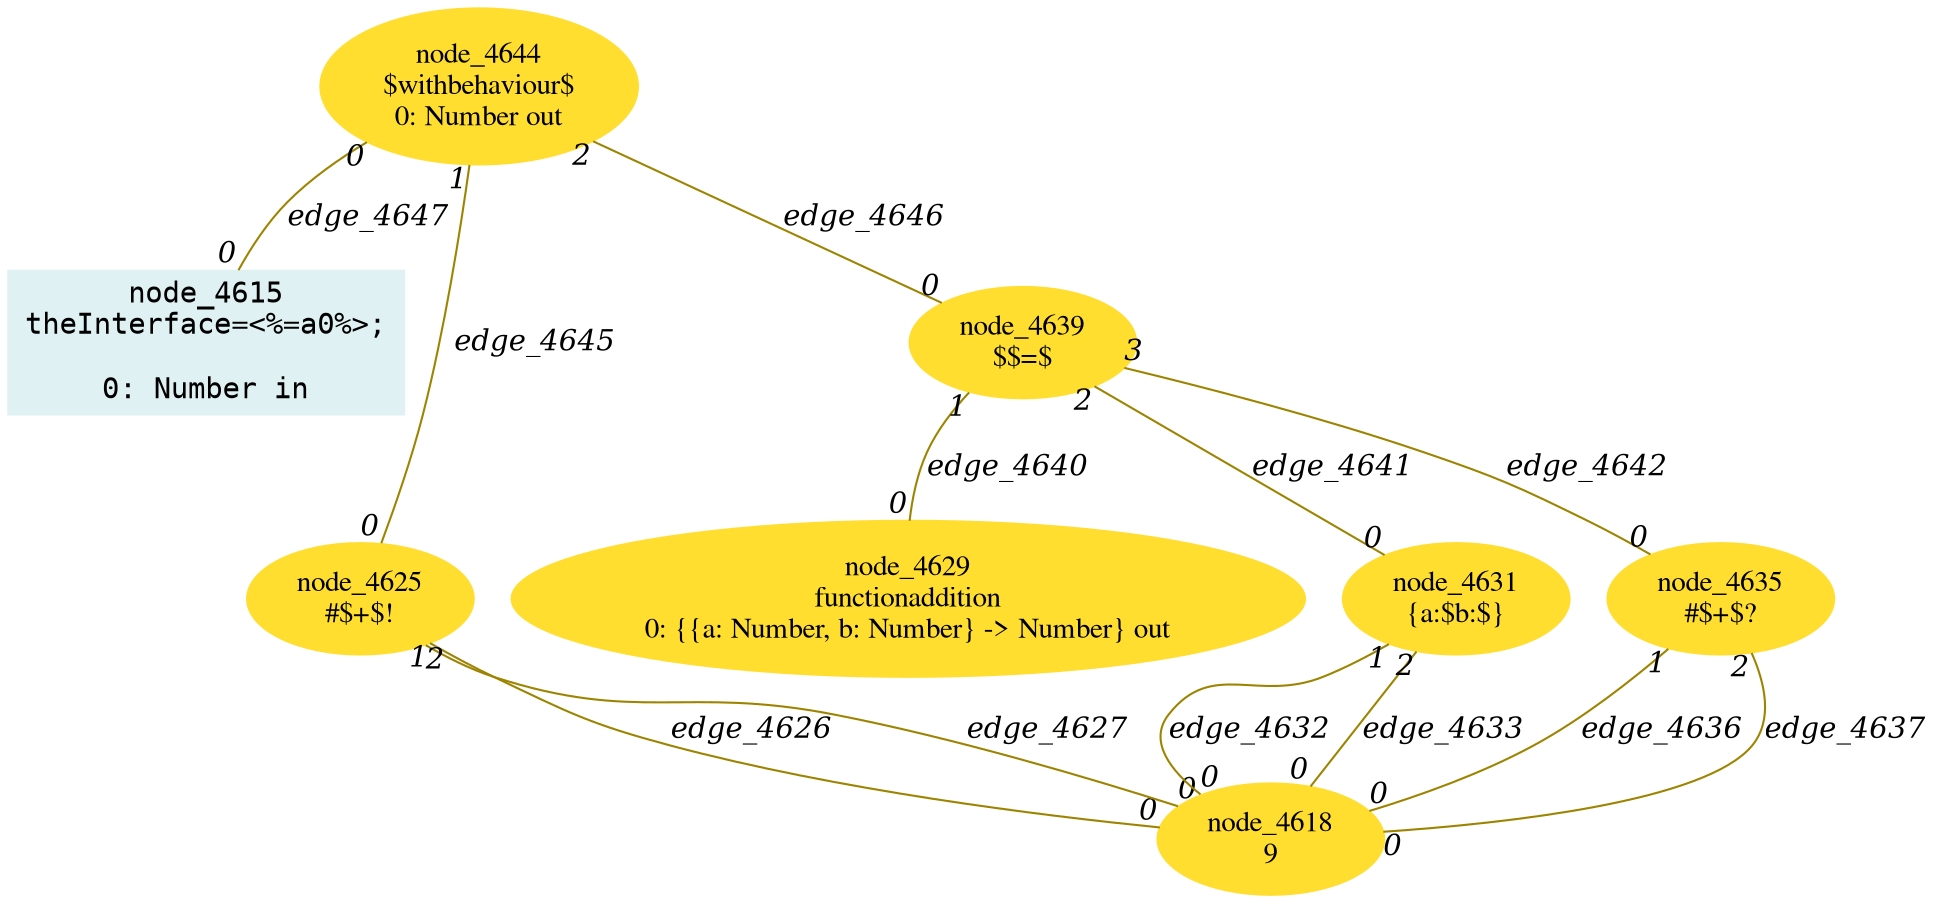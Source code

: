 digraph g{node_4615 [shape="box", style="filled", color="#dff1f2", fontname="Courier", label="node_4615
theInterface=<%=a0%>;

0: Number in" ]
node_4618 [shape="ellipse", style="filled", color="#ffde2f", fontname="Times", label="node_4618
9
" ]
node_4625 [shape="ellipse", style="filled", color="#ffde2f", fontname="Times", label="node_4625
#$+$!
" ]
node_4629 [shape="ellipse", style="filled", color="#ffde2f", fontname="Times", label="node_4629
functionaddition
0: {{a: Number, b: Number} -> Number} out" ]
node_4631 [shape="ellipse", style="filled", color="#ffde2f", fontname="Times", label="node_4631
{a:$b:$}
" ]
node_4635 [shape="ellipse", style="filled", color="#ffde2f", fontname="Times", label="node_4635
#$+$?
" ]
node_4639 [shape="ellipse", style="filled", color="#ffde2f", fontname="Times", label="node_4639
$$=$
" ]
node_4644 [shape="ellipse", style="filled", color="#ffde2f", fontname="Times", label="node_4644
$withbehaviour$
0: Number out" ]
node_4625 -> node_4618 [dir=none, arrowHead=none, fontname="Times-Italic", arrowsize=1, color="#9d8400", label="edge_4626",  headlabel="0", taillabel="1" ]
node_4625 -> node_4618 [dir=none, arrowHead=none, fontname="Times-Italic", arrowsize=1, color="#9d8400", label="edge_4627",  headlabel="0", taillabel="2" ]
node_4631 -> node_4618 [dir=none, arrowHead=none, fontname="Times-Italic", arrowsize=1, color="#9d8400", label="edge_4632",  headlabel="0", taillabel="1" ]
node_4631 -> node_4618 [dir=none, arrowHead=none, fontname="Times-Italic", arrowsize=1, color="#9d8400", label="edge_4633",  headlabel="0", taillabel="2" ]
node_4635 -> node_4618 [dir=none, arrowHead=none, fontname="Times-Italic", arrowsize=1, color="#9d8400", label="edge_4636",  headlabel="0", taillabel="1" ]
node_4635 -> node_4618 [dir=none, arrowHead=none, fontname="Times-Italic", arrowsize=1, color="#9d8400", label="edge_4637",  headlabel="0", taillabel="2" ]
node_4639 -> node_4629 [dir=none, arrowHead=none, fontname="Times-Italic", arrowsize=1, color="#9d8400", label="edge_4640",  headlabel="0", taillabel="1" ]
node_4639 -> node_4631 [dir=none, arrowHead=none, fontname="Times-Italic", arrowsize=1, color="#9d8400", label="edge_4641",  headlabel="0", taillabel="2" ]
node_4639 -> node_4635 [dir=none, arrowHead=none, fontname="Times-Italic", arrowsize=1, color="#9d8400", label="edge_4642",  headlabel="0", taillabel="3" ]
node_4644 -> node_4625 [dir=none, arrowHead=none, fontname="Times-Italic", arrowsize=1, color="#9d8400", label="edge_4645",  headlabel="0", taillabel="1" ]
node_4644 -> node_4639 [dir=none, arrowHead=none, fontname="Times-Italic", arrowsize=1, color="#9d8400", label="edge_4646",  headlabel="0", taillabel="2" ]
node_4644 -> node_4615 [dir=none, arrowHead=none, fontname="Times-Italic", arrowsize=1, color="#9d8400", label="edge_4647",  headlabel="0", taillabel="0" ]
}